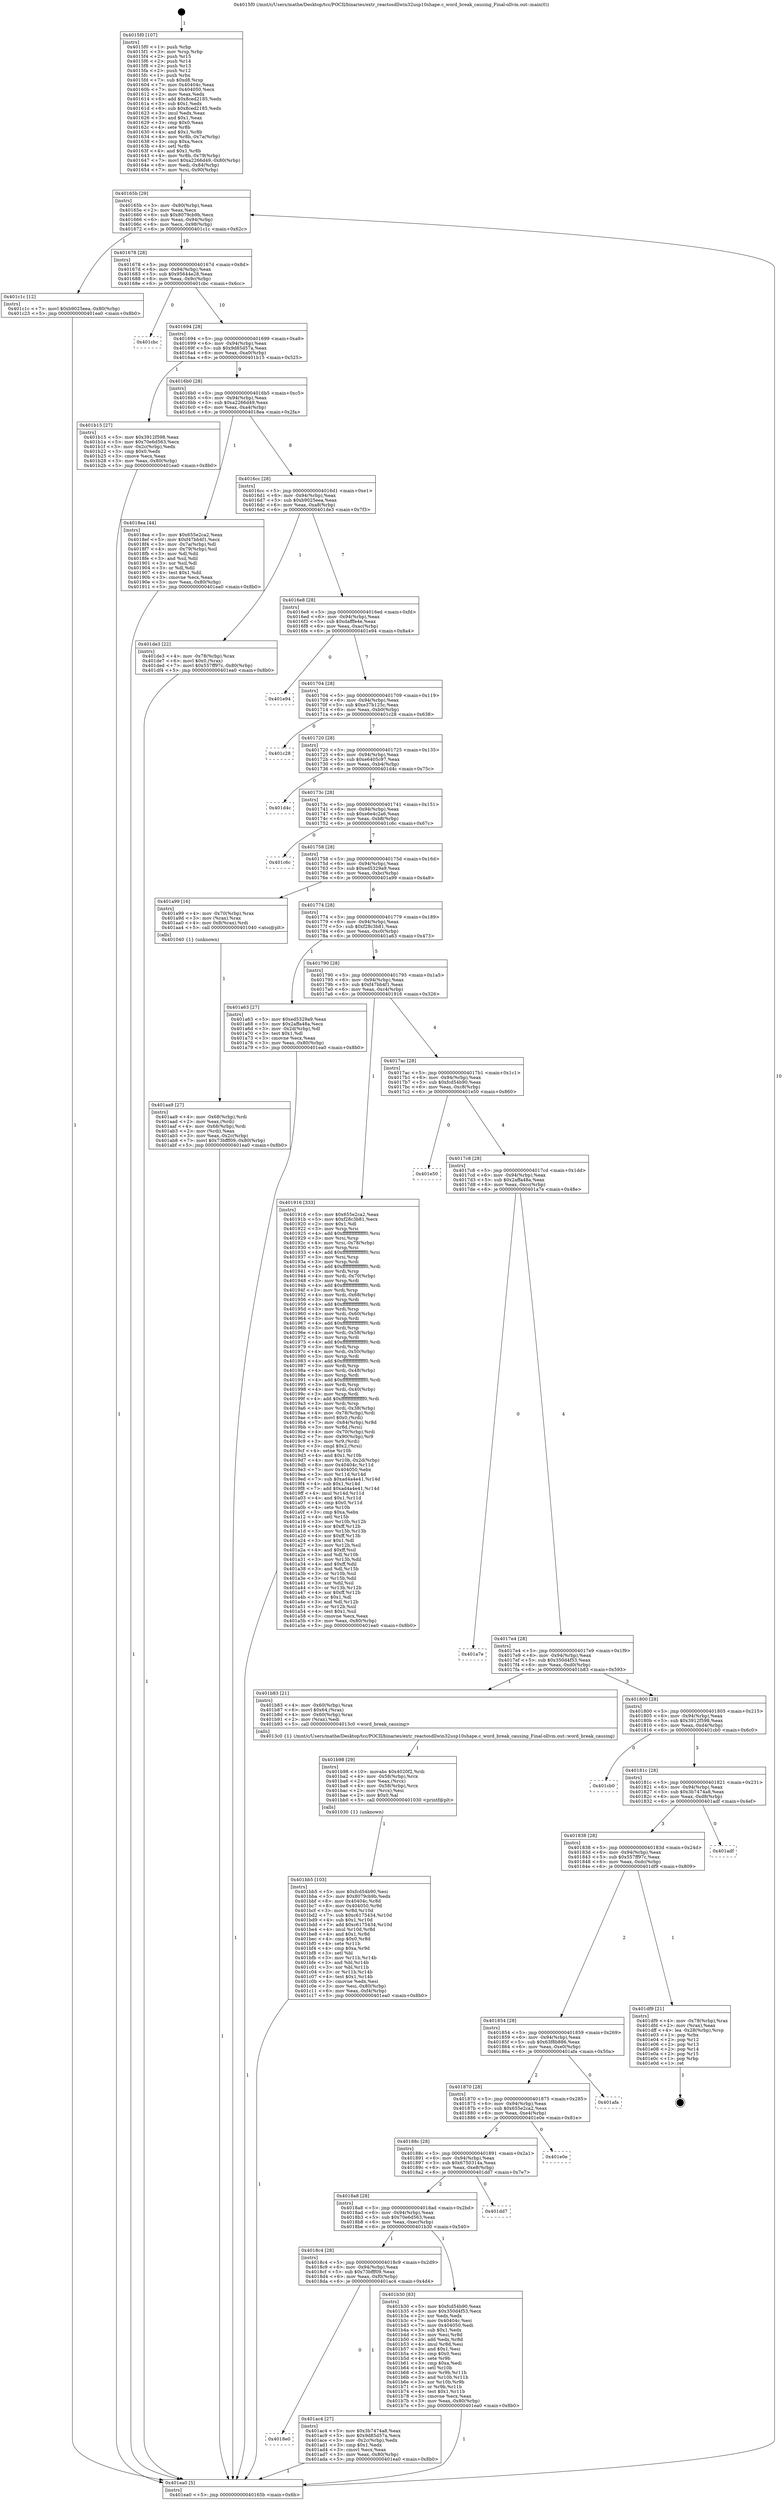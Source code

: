 digraph "0x4015f0" {
  label = "0x4015f0 (/mnt/c/Users/mathe/Desktop/tcc/POCII/binaries/extr_reactosdllwin32usp10shape.c_word_break_causing_Final-ollvm.out::main(0))"
  labelloc = "t"
  node[shape=record]

  Entry [label="",width=0.3,height=0.3,shape=circle,fillcolor=black,style=filled]
  "0x40165b" [label="{
     0x40165b [29]\l
     | [instrs]\l
     &nbsp;&nbsp;0x40165b \<+3\>: mov -0x80(%rbp),%eax\l
     &nbsp;&nbsp;0x40165e \<+2\>: mov %eax,%ecx\l
     &nbsp;&nbsp;0x401660 \<+6\>: sub $0x8079cb9b,%ecx\l
     &nbsp;&nbsp;0x401666 \<+6\>: mov %eax,-0x94(%rbp)\l
     &nbsp;&nbsp;0x40166c \<+6\>: mov %ecx,-0x98(%rbp)\l
     &nbsp;&nbsp;0x401672 \<+6\>: je 0000000000401c1c \<main+0x62c\>\l
  }"]
  "0x401c1c" [label="{
     0x401c1c [12]\l
     | [instrs]\l
     &nbsp;&nbsp;0x401c1c \<+7\>: movl $0xb9025eea,-0x80(%rbp)\l
     &nbsp;&nbsp;0x401c23 \<+5\>: jmp 0000000000401ea0 \<main+0x8b0\>\l
  }"]
  "0x401678" [label="{
     0x401678 [28]\l
     | [instrs]\l
     &nbsp;&nbsp;0x401678 \<+5\>: jmp 000000000040167d \<main+0x8d\>\l
     &nbsp;&nbsp;0x40167d \<+6\>: mov -0x94(%rbp),%eax\l
     &nbsp;&nbsp;0x401683 \<+5\>: sub $0x95644e28,%eax\l
     &nbsp;&nbsp;0x401688 \<+6\>: mov %eax,-0x9c(%rbp)\l
     &nbsp;&nbsp;0x40168e \<+6\>: je 0000000000401cbc \<main+0x6cc\>\l
  }"]
  Exit [label="",width=0.3,height=0.3,shape=circle,fillcolor=black,style=filled,peripheries=2]
  "0x401cbc" [label="{
     0x401cbc\l
  }", style=dashed]
  "0x401694" [label="{
     0x401694 [28]\l
     | [instrs]\l
     &nbsp;&nbsp;0x401694 \<+5\>: jmp 0000000000401699 \<main+0xa9\>\l
     &nbsp;&nbsp;0x401699 \<+6\>: mov -0x94(%rbp),%eax\l
     &nbsp;&nbsp;0x40169f \<+5\>: sub $0x9d85d57a,%eax\l
     &nbsp;&nbsp;0x4016a4 \<+6\>: mov %eax,-0xa0(%rbp)\l
     &nbsp;&nbsp;0x4016aa \<+6\>: je 0000000000401b15 \<main+0x525\>\l
  }"]
  "0x401bb5" [label="{
     0x401bb5 [103]\l
     | [instrs]\l
     &nbsp;&nbsp;0x401bb5 \<+5\>: mov $0xfcd54b90,%esi\l
     &nbsp;&nbsp;0x401bba \<+5\>: mov $0x8079cb9b,%edx\l
     &nbsp;&nbsp;0x401bbf \<+8\>: mov 0x40404c,%r8d\l
     &nbsp;&nbsp;0x401bc7 \<+8\>: mov 0x404050,%r9d\l
     &nbsp;&nbsp;0x401bcf \<+3\>: mov %r8d,%r10d\l
     &nbsp;&nbsp;0x401bd2 \<+7\>: sub $0xc6175434,%r10d\l
     &nbsp;&nbsp;0x401bd9 \<+4\>: sub $0x1,%r10d\l
     &nbsp;&nbsp;0x401bdd \<+7\>: add $0xc6175434,%r10d\l
     &nbsp;&nbsp;0x401be4 \<+4\>: imul %r10d,%r8d\l
     &nbsp;&nbsp;0x401be8 \<+4\>: and $0x1,%r8d\l
     &nbsp;&nbsp;0x401bec \<+4\>: cmp $0x0,%r8d\l
     &nbsp;&nbsp;0x401bf0 \<+4\>: sete %r11b\l
     &nbsp;&nbsp;0x401bf4 \<+4\>: cmp $0xa,%r9d\l
     &nbsp;&nbsp;0x401bf8 \<+3\>: setl %bl\l
     &nbsp;&nbsp;0x401bfb \<+3\>: mov %r11b,%r14b\l
     &nbsp;&nbsp;0x401bfe \<+3\>: and %bl,%r14b\l
     &nbsp;&nbsp;0x401c01 \<+3\>: xor %bl,%r11b\l
     &nbsp;&nbsp;0x401c04 \<+3\>: or %r11b,%r14b\l
     &nbsp;&nbsp;0x401c07 \<+4\>: test $0x1,%r14b\l
     &nbsp;&nbsp;0x401c0b \<+3\>: cmovne %edx,%esi\l
     &nbsp;&nbsp;0x401c0e \<+3\>: mov %esi,-0x80(%rbp)\l
     &nbsp;&nbsp;0x401c11 \<+6\>: mov %eax,-0xf4(%rbp)\l
     &nbsp;&nbsp;0x401c17 \<+5\>: jmp 0000000000401ea0 \<main+0x8b0\>\l
  }"]
  "0x401b15" [label="{
     0x401b15 [27]\l
     | [instrs]\l
     &nbsp;&nbsp;0x401b15 \<+5\>: mov $0x3912f598,%eax\l
     &nbsp;&nbsp;0x401b1a \<+5\>: mov $0x70e6d563,%ecx\l
     &nbsp;&nbsp;0x401b1f \<+3\>: mov -0x2c(%rbp),%edx\l
     &nbsp;&nbsp;0x401b22 \<+3\>: cmp $0x0,%edx\l
     &nbsp;&nbsp;0x401b25 \<+3\>: cmove %ecx,%eax\l
     &nbsp;&nbsp;0x401b28 \<+3\>: mov %eax,-0x80(%rbp)\l
     &nbsp;&nbsp;0x401b2b \<+5\>: jmp 0000000000401ea0 \<main+0x8b0\>\l
  }"]
  "0x4016b0" [label="{
     0x4016b0 [28]\l
     | [instrs]\l
     &nbsp;&nbsp;0x4016b0 \<+5\>: jmp 00000000004016b5 \<main+0xc5\>\l
     &nbsp;&nbsp;0x4016b5 \<+6\>: mov -0x94(%rbp),%eax\l
     &nbsp;&nbsp;0x4016bb \<+5\>: sub $0xa2266d49,%eax\l
     &nbsp;&nbsp;0x4016c0 \<+6\>: mov %eax,-0xa4(%rbp)\l
     &nbsp;&nbsp;0x4016c6 \<+6\>: je 00000000004018ea \<main+0x2fa\>\l
  }"]
  "0x401b98" [label="{
     0x401b98 [29]\l
     | [instrs]\l
     &nbsp;&nbsp;0x401b98 \<+10\>: movabs $0x4020f2,%rdi\l
     &nbsp;&nbsp;0x401ba2 \<+4\>: mov -0x58(%rbp),%rcx\l
     &nbsp;&nbsp;0x401ba6 \<+2\>: mov %eax,(%rcx)\l
     &nbsp;&nbsp;0x401ba8 \<+4\>: mov -0x58(%rbp),%rcx\l
     &nbsp;&nbsp;0x401bac \<+2\>: mov (%rcx),%esi\l
     &nbsp;&nbsp;0x401bae \<+2\>: mov $0x0,%al\l
     &nbsp;&nbsp;0x401bb0 \<+5\>: call 0000000000401030 \<printf@plt\>\l
     | [calls]\l
     &nbsp;&nbsp;0x401030 \{1\} (unknown)\l
  }"]
  "0x4018ea" [label="{
     0x4018ea [44]\l
     | [instrs]\l
     &nbsp;&nbsp;0x4018ea \<+5\>: mov $0x655e2ca2,%eax\l
     &nbsp;&nbsp;0x4018ef \<+5\>: mov $0xf47bb4f1,%ecx\l
     &nbsp;&nbsp;0x4018f4 \<+3\>: mov -0x7a(%rbp),%dl\l
     &nbsp;&nbsp;0x4018f7 \<+4\>: mov -0x79(%rbp),%sil\l
     &nbsp;&nbsp;0x4018fb \<+3\>: mov %dl,%dil\l
     &nbsp;&nbsp;0x4018fe \<+3\>: and %sil,%dil\l
     &nbsp;&nbsp;0x401901 \<+3\>: xor %sil,%dl\l
     &nbsp;&nbsp;0x401904 \<+3\>: or %dl,%dil\l
     &nbsp;&nbsp;0x401907 \<+4\>: test $0x1,%dil\l
     &nbsp;&nbsp;0x40190b \<+3\>: cmovne %ecx,%eax\l
     &nbsp;&nbsp;0x40190e \<+3\>: mov %eax,-0x80(%rbp)\l
     &nbsp;&nbsp;0x401911 \<+5\>: jmp 0000000000401ea0 \<main+0x8b0\>\l
  }"]
  "0x4016cc" [label="{
     0x4016cc [28]\l
     | [instrs]\l
     &nbsp;&nbsp;0x4016cc \<+5\>: jmp 00000000004016d1 \<main+0xe1\>\l
     &nbsp;&nbsp;0x4016d1 \<+6\>: mov -0x94(%rbp),%eax\l
     &nbsp;&nbsp;0x4016d7 \<+5\>: sub $0xb9025eea,%eax\l
     &nbsp;&nbsp;0x4016dc \<+6\>: mov %eax,-0xa8(%rbp)\l
     &nbsp;&nbsp;0x4016e2 \<+6\>: je 0000000000401de3 \<main+0x7f3\>\l
  }"]
  "0x401ea0" [label="{
     0x401ea0 [5]\l
     | [instrs]\l
     &nbsp;&nbsp;0x401ea0 \<+5\>: jmp 000000000040165b \<main+0x6b\>\l
  }"]
  "0x4015f0" [label="{
     0x4015f0 [107]\l
     | [instrs]\l
     &nbsp;&nbsp;0x4015f0 \<+1\>: push %rbp\l
     &nbsp;&nbsp;0x4015f1 \<+3\>: mov %rsp,%rbp\l
     &nbsp;&nbsp;0x4015f4 \<+2\>: push %r15\l
     &nbsp;&nbsp;0x4015f6 \<+2\>: push %r14\l
     &nbsp;&nbsp;0x4015f8 \<+2\>: push %r13\l
     &nbsp;&nbsp;0x4015fa \<+2\>: push %r12\l
     &nbsp;&nbsp;0x4015fc \<+1\>: push %rbx\l
     &nbsp;&nbsp;0x4015fd \<+7\>: sub $0xd8,%rsp\l
     &nbsp;&nbsp;0x401604 \<+7\>: mov 0x40404c,%eax\l
     &nbsp;&nbsp;0x40160b \<+7\>: mov 0x404050,%ecx\l
     &nbsp;&nbsp;0x401612 \<+2\>: mov %eax,%edx\l
     &nbsp;&nbsp;0x401614 \<+6\>: add $0x8ced2185,%edx\l
     &nbsp;&nbsp;0x40161a \<+3\>: sub $0x1,%edx\l
     &nbsp;&nbsp;0x40161d \<+6\>: sub $0x8ced2185,%edx\l
     &nbsp;&nbsp;0x401623 \<+3\>: imul %edx,%eax\l
     &nbsp;&nbsp;0x401626 \<+3\>: and $0x1,%eax\l
     &nbsp;&nbsp;0x401629 \<+3\>: cmp $0x0,%eax\l
     &nbsp;&nbsp;0x40162c \<+4\>: sete %r8b\l
     &nbsp;&nbsp;0x401630 \<+4\>: and $0x1,%r8b\l
     &nbsp;&nbsp;0x401634 \<+4\>: mov %r8b,-0x7a(%rbp)\l
     &nbsp;&nbsp;0x401638 \<+3\>: cmp $0xa,%ecx\l
     &nbsp;&nbsp;0x40163b \<+4\>: setl %r8b\l
     &nbsp;&nbsp;0x40163f \<+4\>: and $0x1,%r8b\l
     &nbsp;&nbsp;0x401643 \<+4\>: mov %r8b,-0x79(%rbp)\l
     &nbsp;&nbsp;0x401647 \<+7\>: movl $0xa2266d49,-0x80(%rbp)\l
     &nbsp;&nbsp;0x40164e \<+6\>: mov %edi,-0x84(%rbp)\l
     &nbsp;&nbsp;0x401654 \<+7\>: mov %rsi,-0x90(%rbp)\l
  }"]
  "0x4018e0" [label="{
     0x4018e0\l
  }", style=dashed]
  "0x401de3" [label="{
     0x401de3 [22]\l
     | [instrs]\l
     &nbsp;&nbsp;0x401de3 \<+4\>: mov -0x78(%rbp),%rax\l
     &nbsp;&nbsp;0x401de7 \<+6\>: movl $0x0,(%rax)\l
     &nbsp;&nbsp;0x401ded \<+7\>: movl $0x557ff97c,-0x80(%rbp)\l
     &nbsp;&nbsp;0x401df4 \<+5\>: jmp 0000000000401ea0 \<main+0x8b0\>\l
  }"]
  "0x4016e8" [label="{
     0x4016e8 [28]\l
     | [instrs]\l
     &nbsp;&nbsp;0x4016e8 \<+5\>: jmp 00000000004016ed \<main+0xfd\>\l
     &nbsp;&nbsp;0x4016ed \<+6\>: mov -0x94(%rbp),%eax\l
     &nbsp;&nbsp;0x4016f3 \<+5\>: sub $0xdafffe4e,%eax\l
     &nbsp;&nbsp;0x4016f8 \<+6\>: mov %eax,-0xac(%rbp)\l
     &nbsp;&nbsp;0x4016fe \<+6\>: je 0000000000401e94 \<main+0x8a4\>\l
  }"]
  "0x401ac4" [label="{
     0x401ac4 [27]\l
     | [instrs]\l
     &nbsp;&nbsp;0x401ac4 \<+5\>: mov $0x3b7474a8,%eax\l
     &nbsp;&nbsp;0x401ac9 \<+5\>: mov $0x9d85d57a,%ecx\l
     &nbsp;&nbsp;0x401ace \<+3\>: mov -0x2c(%rbp),%edx\l
     &nbsp;&nbsp;0x401ad1 \<+3\>: cmp $0x1,%edx\l
     &nbsp;&nbsp;0x401ad4 \<+3\>: cmovl %ecx,%eax\l
     &nbsp;&nbsp;0x401ad7 \<+3\>: mov %eax,-0x80(%rbp)\l
     &nbsp;&nbsp;0x401ada \<+5\>: jmp 0000000000401ea0 \<main+0x8b0\>\l
  }"]
  "0x401e94" [label="{
     0x401e94\l
  }", style=dashed]
  "0x401704" [label="{
     0x401704 [28]\l
     | [instrs]\l
     &nbsp;&nbsp;0x401704 \<+5\>: jmp 0000000000401709 \<main+0x119\>\l
     &nbsp;&nbsp;0x401709 \<+6\>: mov -0x94(%rbp),%eax\l
     &nbsp;&nbsp;0x40170f \<+5\>: sub $0xe37b125c,%eax\l
     &nbsp;&nbsp;0x401714 \<+6\>: mov %eax,-0xb0(%rbp)\l
     &nbsp;&nbsp;0x40171a \<+6\>: je 0000000000401c28 \<main+0x638\>\l
  }"]
  "0x4018c4" [label="{
     0x4018c4 [28]\l
     | [instrs]\l
     &nbsp;&nbsp;0x4018c4 \<+5\>: jmp 00000000004018c9 \<main+0x2d9\>\l
     &nbsp;&nbsp;0x4018c9 \<+6\>: mov -0x94(%rbp),%eax\l
     &nbsp;&nbsp;0x4018cf \<+5\>: sub $0x73bfff09,%eax\l
     &nbsp;&nbsp;0x4018d4 \<+6\>: mov %eax,-0xf0(%rbp)\l
     &nbsp;&nbsp;0x4018da \<+6\>: je 0000000000401ac4 \<main+0x4d4\>\l
  }"]
  "0x401c28" [label="{
     0x401c28\l
  }", style=dashed]
  "0x401720" [label="{
     0x401720 [28]\l
     | [instrs]\l
     &nbsp;&nbsp;0x401720 \<+5\>: jmp 0000000000401725 \<main+0x135\>\l
     &nbsp;&nbsp;0x401725 \<+6\>: mov -0x94(%rbp),%eax\l
     &nbsp;&nbsp;0x40172b \<+5\>: sub $0xe6405c97,%eax\l
     &nbsp;&nbsp;0x401730 \<+6\>: mov %eax,-0xb4(%rbp)\l
     &nbsp;&nbsp;0x401736 \<+6\>: je 0000000000401d4c \<main+0x75c\>\l
  }"]
  "0x401b30" [label="{
     0x401b30 [83]\l
     | [instrs]\l
     &nbsp;&nbsp;0x401b30 \<+5\>: mov $0xfcd54b90,%eax\l
     &nbsp;&nbsp;0x401b35 \<+5\>: mov $0x350d4f53,%ecx\l
     &nbsp;&nbsp;0x401b3a \<+2\>: xor %edx,%edx\l
     &nbsp;&nbsp;0x401b3c \<+7\>: mov 0x40404c,%esi\l
     &nbsp;&nbsp;0x401b43 \<+7\>: mov 0x404050,%edi\l
     &nbsp;&nbsp;0x401b4a \<+3\>: sub $0x1,%edx\l
     &nbsp;&nbsp;0x401b4d \<+3\>: mov %esi,%r8d\l
     &nbsp;&nbsp;0x401b50 \<+3\>: add %edx,%r8d\l
     &nbsp;&nbsp;0x401b53 \<+4\>: imul %r8d,%esi\l
     &nbsp;&nbsp;0x401b57 \<+3\>: and $0x1,%esi\l
     &nbsp;&nbsp;0x401b5a \<+3\>: cmp $0x0,%esi\l
     &nbsp;&nbsp;0x401b5d \<+4\>: sete %r9b\l
     &nbsp;&nbsp;0x401b61 \<+3\>: cmp $0xa,%edi\l
     &nbsp;&nbsp;0x401b64 \<+4\>: setl %r10b\l
     &nbsp;&nbsp;0x401b68 \<+3\>: mov %r9b,%r11b\l
     &nbsp;&nbsp;0x401b6b \<+3\>: and %r10b,%r11b\l
     &nbsp;&nbsp;0x401b6e \<+3\>: xor %r10b,%r9b\l
     &nbsp;&nbsp;0x401b71 \<+3\>: or %r9b,%r11b\l
     &nbsp;&nbsp;0x401b74 \<+4\>: test $0x1,%r11b\l
     &nbsp;&nbsp;0x401b78 \<+3\>: cmovne %ecx,%eax\l
     &nbsp;&nbsp;0x401b7b \<+3\>: mov %eax,-0x80(%rbp)\l
     &nbsp;&nbsp;0x401b7e \<+5\>: jmp 0000000000401ea0 \<main+0x8b0\>\l
  }"]
  "0x401d4c" [label="{
     0x401d4c\l
  }", style=dashed]
  "0x40173c" [label="{
     0x40173c [28]\l
     | [instrs]\l
     &nbsp;&nbsp;0x40173c \<+5\>: jmp 0000000000401741 \<main+0x151\>\l
     &nbsp;&nbsp;0x401741 \<+6\>: mov -0x94(%rbp),%eax\l
     &nbsp;&nbsp;0x401747 \<+5\>: sub $0xe6e4c2a6,%eax\l
     &nbsp;&nbsp;0x40174c \<+6\>: mov %eax,-0xb8(%rbp)\l
     &nbsp;&nbsp;0x401752 \<+6\>: je 0000000000401c6c \<main+0x67c\>\l
  }"]
  "0x4018a8" [label="{
     0x4018a8 [28]\l
     | [instrs]\l
     &nbsp;&nbsp;0x4018a8 \<+5\>: jmp 00000000004018ad \<main+0x2bd\>\l
     &nbsp;&nbsp;0x4018ad \<+6\>: mov -0x94(%rbp),%eax\l
     &nbsp;&nbsp;0x4018b3 \<+5\>: sub $0x70e6d563,%eax\l
     &nbsp;&nbsp;0x4018b8 \<+6\>: mov %eax,-0xec(%rbp)\l
     &nbsp;&nbsp;0x4018be \<+6\>: je 0000000000401b30 \<main+0x540\>\l
  }"]
  "0x401c6c" [label="{
     0x401c6c\l
  }", style=dashed]
  "0x401758" [label="{
     0x401758 [28]\l
     | [instrs]\l
     &nbsp;&nbsp;0x401758 \<+5\>: jmp 000000000040175d \<main+0x16d\>\l
     &nbsp;&nbsp;0x40175d \<+6\>: mov -0x94(%rbp),%eax\l
     &nbsp;&nbsp;0x401763 \<+5\>: sub $0xed5329a9,%eax\l
     &nbsp;&nbsp;0x401768 \<+6\>: mov %eax,-0xbc(%rbp)\l
     &nbsp;&nbsp;0x40176e \<+6\>: je 0000000000401a99 \<main+0x4a9\>\l
  }"]
  "0x401dd7" [label="{
     0x401dd7\l
  }", style=dashed]
  "0x401a99" [label="{
     0x401a99 [16]\l
     | [instrs]\l
     &nbsp;&nbsp;0x401a99 \<+4\>: mov -0x70(%rbp),%rax\l
     &nbsp;&nbsp;0x401a9d \<+3\>: mov (%rax),%rax\l
     &nbsp;&nbsp;0x401aa0 \<+4\>: mov 0x8(%rax),%rdi\l
     &nbsp;&nbsp;0x401aa4 \<+5\>: call 0000000000401040 \<atoi@plt\>\l
     | [calls]\l
     &nbsp;&nbsp;0x401040 \{1\} (unknown)\l
  }"]
  "0x401774" [label="{
     0x401774 [28]\l
     | [instrs]\l
     &nbsp;&nbsp;0x401774 \<+5\>: jmp 0000000000401779 \<main+0x189\>\l
     &nbsp;&nbsp;0x401779 \<+6\>: mov -0x94(%rbp),%eax\l
     &nbsp;&nbsp;0x40177f \<+5\>: sub $0xf28c3b81,%eax\l
     &nbsp;&nbsp;0x401784 \<+6\>: mov %eax,-0xc0(%rbp)\l
     &nbsp;&nbsp;0x40178a \<+6\>: je 0000000000401a63 \<main+0x473\>\l
  }"]
  "0x40188c" [label="{
     0x40188c [28]\l
     | [instrs]\l
     &nbsp;&nbsp;0x40188c \<+5\>: jmp 0000000000401891 \<main+0x2a1\>\l
     &nbsp;&nbsp;0x401891 \<+6\>: mov -0x94(%rbp),%eax\l
     &nbsp;&nbsp;0x401897 \<+5\>: sub $0x6750314a,%eax\l
     &nbsp;&nbsp;0x40189c \<+6\>: mov %eax,-0xe8(%rbp)\l
     &nbsp;&nbsp;0x4018a2 \<+6\>: je 0000000000401dd7 \<main+0x7e7\>\l
  }"]
  "0x401a63" [label="{
     0x401a63 [27]\l
     | [instrs]\l
     &nbsp;&nbsp;0x401a63 \<+5\>: mov $0xed5329a9,%eax\l
     &nbsp;&nbsp;0x401a68 \<+5\>: mov $0x2affa48a,%ecx\l
     &nbsp;&nbsp;0x401a6d \<+3\>: mov -0x2d(%rbp),%dl\l
     &nbsp;&nbsp;0x401a70 \<+3\>: test $0x1,%dl\l
     &nbsp;&nbsp;0x401a73 \<+3\>: cmovne %ecx,%eax\l
     &nbsp;&nbsp;0x401a76 \<+3\>: mov %eax,-0x80(%rbp)\l
     &nbsp;&nbsp;0x401a79 \<+5\>: jmp 0000000000401ea0 \<main+0x8b0\>\l
  }"]
  "0x401790" [label="{
     0x401790 [28]\l
     | [instrs]\l
     &nbsp;&nbsp;0x401790 \<+5\>: jmp 0000000000401795 \<main+0x1a5\>\l
     &nbsp;&nbsp;0x401795 \<+6\>: mov -0x94(%rbp),%eax\l
     &nbsp;&nbsp;0x40179b \<+5\>: sub $0xf47bb4f1,%eax\l
     &nbsp;&nbsp;0x4017a0 \<+6\>: mov %eax,-0xc4(%rbp)\l
     &nbsp;&nbsp;0x4017a6 \<+6\>: je 0000000000401916 \<main+0x326\>\l
  }"]
  "0x401e0e" [label="{
     0x401e0e\l
  }", style=dashed]
  "0x401916" [label="{
     0x401916 [333]\l
     | [instrs]\l
     &nbsp;&nbsp;0x401916 \<+5\>: mov $0x655e2ca2,%eax\l
     &nbsp;&nbsp;0x40191b \<+5\>: mov $0xf28c3b81,%ecx\l
     &nbsp;&nbsp;0x401920 \<+2\>: mov $0x1,%dl\l
     &nbsp;&nbsp;0x401922 \<+3\>: mov %rsp,%rsi\l
     &nbsp;&nbsp;0x401925 \<+4\>: add $0xfffffffffffffff0,%rsi\l
     &nbsp;&nbsp;0x401929 \<+3\>: mov %rsi,%rsp\l
     &nbsp;&nbsp;0x40192c \<+4\>: mov %rsi,-0x78(%rbp)\l
     &nbsp;&nbsp;0x401930 \<+3\>: mov %rsp,%rsi\l
     &nbsp;&nbsp;0x401933 \<+4\>: add $0xfffffffffffffff0,%rsi\l
     &nbsp;&nbsp;0x401937 \<+3\>: mov %rsi,%rsp\l
     &nbsp;&nbsp;0x40193a \<+3\>: mov %rsp,%rdi\l
     &nbsp;&nbsp;0x40193d \<+4\>: add $0xfffffffffffffff0,%rdi\l
     &nbsp;&nbsp;0x401941 \<+3\>: mov %rdi,%rsp\l
     &nbsp;&nbsp;0x401944 \<+4\>: mov %rdi,-0x70(%rbp)\l
     &nbsp;&nbsp;0x401948 \<+3\>: mov %rsp,%rdi\l
     &nbsp;&nbsp;0x40194b \<+4\>: add $0xfffffffffffffff0,%rdi\l
     &nbsp;&nbsp;0x40194f \<+3\>: mov %rdi,%rsp\l
     &nbsp;&nbsp;0x401952 \<+4\>: mov %rdi,-0x68(%rbp)\l
     &nbsp;&nbsp;0x401956 \<+3\>: mov %rsp,%rdi\l
     &nbsp;&nbsp;0x401959 \<+4\>: add $0xfffffffffffffff0,%rdi\l
     &nbsp;&nbsp;0x40195d \<+3\>: mov %rdi,%rsp\l
     &nbsp;&nbsp;0x401960 \<+4\>: mov %rdi,-0x60(%rbp)\l
     &nbsp;&nbsp;0x401964 \<+3\>: mov %rsp,%rdi\l
     &nbsp;&nbsp;0x401967 \<+4\>: add $0xfffffffffffffff0,%rdi\l
     &nbsp;&nbsp;0x40196b \<+3\>: mov %rdi,%rsp\l
     &nbsp;&nbsp;0x40196e \<+4\>: mov %rdi,-0x58(%rbp)\l
     &nbsp;&nbsp;0x401972 \<+3\>: mov %rsp,%rdi\l
     &nbsp;&nbsp;0x401975 \<+4\>: add $0xfffffffffffffff0,%rdi\l
     &nbsp;&nbsp;0x401979 \<+3\>: mov %rdi,%rsp\l
     &nbsp;&nbsp;0x40197c \<+4\>: mov %rdi,-0x50(%rbp)\l
     &nbsp;&nbsp;0x401980 \<+3\>: mov %rsp,%rdi\l
     &nbsp;&nbsp;0x401983 \<+4\>: add $0xfffffffffffffff0,%rdi\l
     &nbsp;&nbsp;0x401987 \<+3\>: mov %rdi,%rsp\l
     &nbsp;&nbsp;0x40198a \<+4\>: mov %rdi,-0x48(%rbp)\l
     &nbsp;&nbsp;0x40198e \<+3\>: mov %rsp,%rdi\l
     &nbsp;&nbsp;0x401991 \<+4\>: add $0xfffffffffffffff0,%rdi\l
     &nbsp;&nbsp;0x401995 \<+3\>: mov %rdi,%rsp\l
     &nbsp;&nbsp;0x401998 \<+4\>: mov %rdi,-0x40(%rbp)\l
     &nbsp;&nbsp;0x40199c \<+3\>: mov %rsp,%rdi\l
     &nbsp;&nbsp;0x40199f \<+4\>: add $0xfffffffffffffff0,%rdi\l
     &nbsp;&nbsp;0x4019a3 \<+3\>: mov %rdi,%rsp\l
     &nbsp;&nbsp;0x4019a6 \<+4\>: mov %rdi,-0x38(%rbp)\l
     &nbsp;&nbsp;0x4019aa \<+4\>: mov -0x78(%rbp),%rdi\l
     &nbsp;&nbsp;0x4019ae \<+6\>: movl $0x0,(%rdi)\l
     &nbsp;&nbsp;0x4019b4 \<+7\>: mov -0x84(%rbp),%r8d\l
     &nbsp;&nbsp;0x4019bb \<+3\>: mov %r8d,(%rsi)\l
     &nbsp;&nbsp;0x4019be \<+4\>: mov -0x70(%rbp),%rdi\l
     &nbsp;&nbsp;0x4019c2 \<+7\>: mov -0x90(%rbp),%r9\l
     &nbsp;&nbsp;0x4019c9 \<+3\>: mov %r9,(%rdi)\l
     &nbsp;&nbsp;0x4019cc \<+3\>: cmpl $0x2,(%rsi)\l
     &nbsp;&nbsp;0x4019cf \<+4\>: setne %r10b\l
     &nbsp;&nbsp;0x4019d3 \<+4\>: and $0x1,%r10b\l
     &nbsp;&nbsp;0x4019d7 \<+4\>: mov %r10b,-0x2d(%rbp)\l
     &nbsp;&nbsp;0x4019db \<+8\>: mov 0x40404c,%r11d\l
     &nbsp;&nbsp;0x4019e3 \<+7\>: mov 0x404050,%ebx\l
     &nbsp;&nbsp;0x4019ea \<+3\>: mov %r11d,%r14d\l
     &nbsp;&nbsp;0x4019ed \<+7\>: sub $0xad4a4e41,%r14d\l
     &nbsp;&nbsp;0x4019f4 \<+4\>: sub $0x1,%r14d\l
     &nbsp;&nbsp;0x4019f8 \<+7\>: add $0xad4a4e41,%r14d\l
     &nbsp;&nbsp;0x4019ff \<+4\>: imul %r14d,%r11d\l
     &nbsp;&nbsp;0x401a03 \<+4\>: and $0x1,%r11d\l
     &nbsp;&nbsp;0x401a07 \<+4\>: cmp $0x0,%r11d\l
     &nbsp;&nbsp;0x401a0b \<+4\>: sete %r10b\l
     &nbsp;&nbsp;0x401a0f \<+3\>: cmp $0xa,%ebx\l
     &nbsp;&nbsp;0x401a12 \<+4\>: setl %r15b\l
     &nbsp;&nbsp;0x401a16 \<+3\>: mov %r10b,%r12b\l
     &nbsp;&nbsp;0x401a19 \<+4\>: xor $0xff,%r12b\l
     &nbsp;&nbsp;0x401a1d \<+3\>: mov %r15b,%r13b\l
     &nbsp;&nbsp;0x401a20 \<+4\>: xor $0xff,%r13b\l
     &nbsp;&nbsp;0x401a24 \<+3\>: xor $0x1,%dl\l
     &nbsp;&nbsp;0x401a27 \<+3\>: mov %r12b,%sil\l
     &nbsp;&nbsp;0x401a2a \<+4\>: and $0xff,%sil\l
     &nbsp;&nbsp;0x401a2e \<+3\>: and %dl,%r10b\l
     &nbsp;&nbsp;0x401a31 \<+3\>: mov %r13b,%dil\l
     &nbsp;&nbsp;0x401a34 \<+4\>: and $0xff,%dil\l
     &nbsp;&nbsp;0x401a38 \<+3\>: and %dl,%r15b\l
     &nbsp;&nbsp;0x401a3b \<+3\>: or %r10b,%sil\l
     &nbsp;&nbsp;0x401a3e \<+3\>: or %r15b,%dil\l
     &nbsp;&nbsp;0x401a41 \<+3\>: xor %dil,%sil\l
     &nbsp;&nbsp;0x401a44 \<+3\>: or %r13b,%r12b\l
     &nbsp;&nbsp;0x401a47 \<+4\>: xor $0xff,%r12b\l
     &nbsp;&nbsp;0x401a4b \<+3\>: or $0x1,%dl\l
     &nbsp;&nbsp;0x401a4e \<+3\>: and %dl,%r12b\l
     &nbsp;&nbsp;0x401a51 \<+3\>: or %r12b,%sil\l
     &nbsp;&nbsp;0x401a54 \<+4\>: test $0x1,%sil\l
     &nbsp;&nbsp;0x401a58 \<+3\>: cmovne %ecx,%eax\l
     &nbsp;&nbsp;0x401a5b \<+3\>: mov %eax,-0x80(%rbp)\l
     &nbsp;&nbsp;0x401a5e \<+5\>: jmp 0000000000401ea0 \<main+0x8b0\>\l
  }"]
  "0x4017ac" [label="{
     0x4017ac [28]\l
     | [instrs]\l
     &nbsp;&nbsp;0x4017ac \<+5\>: jmp 00000000004017b1 \<main+0x1c1\>\l
     &nbsp;&nbsp;0x4017b1 \<+6\>: mov -0x94(%rbp),%eax\l
     &nbsp;&nbsp;0x4017b7 \<+5\>: sub $0xfcd54b90,%eax\l
     &nbsp;&nbsp;0x4017bc \<+6\>: mov %eax,-0xc8(%rbp)\l
     &nbsp;&nbsp;0x4017c2 \<+6\>: je 0000000000401e50 \<main+0x860\>\l
  }"]
  "0x401870" [label="{
     0x401870 [28]\l
     | [instrs]\l
     &nbsp;&nbsp;0x401870 \<+5\>: jmp 0000000000401875 \<main+0x285\>\l
     &nbsp;&nbsp;0x401875 \<+6\>: mov -0x94(%rbp),%eax\l
     &nbsp;&nbsp;0x40187b \<+5\>: sub $0x655e2ca2,%eax\l
     &nbsp;&nbsp;0x401880 \<+6\>: mov %eax,-0xe4(%rbp)\l
     &nbsp;&nbsp;0x401886 \<+6\>: je 0000000000401e0e \<main+0x81e\>\l
  }"]
  "0x401aa9" [label="{
     0x401aa9 [27]\l
     | [instrs]\l
     &nbsp;&nbsp;0x401aa9 \<+4\>: mov -0x68(%rbp),%rdi\l
     &nbsp;&nbsp;0x401aad \<+2\>: mov %eax,(%rdi)\l
     &nbsp;&nbsp;0x401aaf \<+4\>: mov -0x68(%rbp),%rdi\l
     &nbsp;&nbsp;0x401ab3 \<+2\>: mov (%rdi),%eax\l
     &nbsp;&nbsp;0x401ab5 \<+3\>: mov %eax,-0x2c(%rbp)\l
     &nbsp;&nbsp;0x401ab8 \<+7\>: movl $0x73bfff09,-0x80(%rbp)\l
     &nbsp;&nbsp;0x401abf \<+5\>: jmp 0000000000401ea0 \<main+0x8b0\>\l
  }"]
  "0x401afa" [label="{
     0x401afa\l
  }", style=dashed]
  "0x401e50" [label="{
     0x401e50\l
  }", style=dashed]
  "0x4017c8" [label="{
     0x4017c8 [28]\l
     | [instrs]\l
     &nbsp;&nbsp;0x4017c8 \<+5\>: jmp 00000000004017cd \<main+0x1dd\>\l
     &nbsp;&nbsp;0x4017cd \<+6\>: mov -0x94(%rbp),%eax\l
     &nbsp;&nbsp;0x4017d3 \<+5\>: sub $0x2affa48a,%eax\l
     &nbsp;&nbsp;0x4017d8 \<+6\>: mov %eax,-0xcc(%rbp)\l
     &nbsp;&nbsp;0x4017de \<+6\>: je 0000000000401a7e \<main+0x48e\>\l
  }"]
  "0x401854" [label="{
     0x401854 [28]\l
     | [instrs]\l
     &nbsp;&nbsp;0x401854 \<+5\>: jmp 0000000000401859 \<main+0x269\>\l
     &nbsp;&nbsp;0x401859 \<+6\>: mov -0x94(%rbp),%eax\l
     &nbsp;&nbsp;0x40185f \<+5\>: sub $0x63f8b886,%eax\l
     &nbsp;&nbsp;0x401864 \<+6\>: mov %eax,-0xe0(%rbp)\l
     &nbsp;&nbsp;0x40186a \<+6\>: je 0000000000401afa \<main+0x50a\>\l
  }"]
  "0x401a7e" [label="{
     0x401a7e\l
  }", style=dashed]
  "0x4017e4" [label="{
     0x4017e4 [28]\l
     | [instrs]\l
     &nbsp;&nbsp;0x4017e4 \<+5\>: jmp 00000000004017e9 \<main+0x1f9\>\l
     &nbsp;&nbsp;0x4017e9 \<+6\>: mov -0x94(%rbp),%eax\l
     &nbsp;&nbsp;0x4017ef \<+5\>: sub $0x350d4f53,%eax\l
     &nbsp;&nbsp;0x4017f4 \<+6\>: mov %eax,-0xd0(%rbp)\l
     &nbsp;&nbsp;0x4017fa \<+6\>: je 0000000000401b83 \<main+0x593\>\l
  }"]
  "0x401df9" [label="{
     0x401df9 [21]\l
     | [instrs]\l
     &nbsp;&nbsp;0x401df9 \<+4\>: mov -0x78(%rbp),%rax\l
     &nbsp;&nbsp;0x401dfd \<+2\>: mov (%rax),%eax\l
     &nbsp;&nbsp;0x401dff \<+4\>: lea -0x28(%rbp),%rsp\l
     &nbsp;&nbsp;0x401e03 \<+1\>: pop %rbx\l
     &nbsp;&nbsp;0x401e04 \<+2\>: pop %r12\l
     &nbsp;&nbsp;0x401e06 \<+2\>: pop %r13\l
     &nbsp;&nbsp;0x401e08 \<+2\>: pop %r14\l
     &nbsp;&nbsp;0x401e0a \<+2\>: pop %r15\l
     &nbsp;&nbsp;0x401e0c \<+1\>: pop %rbp\l
     &nbsp;&nbsp;0x401e0d \<+1\>: ret\l
  }"]
  "0x401b83" [label="{
     0x401b83 [21]\l
     | [instrs]\l
     &nbsp;&nbsp;0x401b83 \<+4\>: mov -0x60(%rbp),%rax\l
     &nbsp;&nbsp;0x401b87 \<+6\>: movl $0x64,(%rax)\l
     &nbsp;&nbsp;0x401b8d \<+4\>: mov -0x60(%rbp),%rax\l
     &nbsp;&nbsp;0x401b91 \<+2\>: mov (%rax),%edi\l
     &nbsp;&nbsp;0x401b93 \<+5\>: call 00000000004013c0 \<word_break_causing\>\l
     | [calls]\l
     &nbsp;&nbsp;0x4013c0 \{1\} (/mnt/c/Users/mathe/Desktop/tcc/POCII/binaries/extr_reactosdllwin32usp10shape.c_word_break_causing_Final-ollvm.out::word_break_causing)\l
  }"]
  "0x401800" [label="{
     0x401800 [28]\l
     | [instrs]\l
     &nbsp;&nbsp;0x401800 \<+5\>: jmp 0000000000401805 \<main+0x215\>\l
     &nbsp;&nbsp;0x401805 \<+6\>: mov -0x94(%rbp),%eax\l
     &nbsp;&nbsp;0x40180b \<+5\>: sub $0x3912f598,%eax\l
     &nbsp;&nbsp;0x401810 \<+6\>: mov %eax,-0xd4(%rbp)\l
     &nbsp;&nbsp;0x401816 \<+6\>: je 0000000000401cb0 \<main+0x6c0\>\l
  }"]
  "0x401838" [label="{
     0x401838 [28]\l
     | [instrs]\l
     &nbsp;&nbsp;0x401838 \<+5\>: jmp 000000000040183d \<main+0x24d\>\l
     &nbsp;&nbsp;0x40183d \<+6\>: mov -0x94(%rbp),%eax\l
     &nbsp;&nbsp;0x401843 \<+5\>: sub $0x557ff97c,%eax\l
     &nbsp;&nbsp;0x401848 \<+6\>: mov %eax,-0xdc(%rbp)\l
     &nbsp;&nbsp;0x40184e \<+6\>: je 0000000000401df9 \<main+0x809\>\l
  }"]
  "0x401cb0" [label="{
     0x401cb0\l
  }", style=dashed]
  "0x40181c" [label="{
     0x40181c [28]\l
     | [instrs]\l
     &nbsp;&nbsp;0x40181c \<+5\>: jmp 0000000000401821 \<main+0x231\>\l
     &nbsp;&nbsp;0x401821 \<+6\>: mov -0x94(%rbp),%eax\l
     &nbsp;&nbsp;0x401827 \<+5\>: sub $0x3b7474a8,%eax\l
     &nbsp;&nbsp;0x40182c \<+6\>: mov %eax,-0xd8(%rbp)\l
     &nbsp;&nbsp;0x401832 \<+6\>: je 0000000000401adf \<main+0x4ef\>\l
  }"]
  "0x401adf" [label="{
     0x401adf\l
  }", style=dashed]
  Entry -> "0x4015f0" [label=" 1"]
  "0x40165b" -> "0x401c1c" [label=" 1"]
  "0x40165b" -> "0x401678" [label=" 10"]
  "0x401df9" -> Exit [label=" 1"]
  "0x401678" -> "0x401cbc" [label=" 0"]
  "0x401678" -> "0x401694" [label=" 10"]
  "0x401de3" -> "0x401ea0" [label=" 1"]
  "0x401694" -> "0x401b15" [label=" 1"]
  "0x401694" -> "0x4016b0" [label=" 9"]
  "0x401c1c" -> "0x401ea0" [label=" 1"]
  "0x4016b0" -> "0x4018ea" [label=" 1"]
  "0x4016b0" -> "0x4016cc" [label=" 8"]
  "0x4018ea" -> "0x401ea0" [label=" 1"]
  "0x4015f0" -> "0x40165b" [label=" 1"]
  "0x401ea0" -> "0x40165b" [label=" 10"]
  "0x401bb5" -> "0x401ea0" [label=" 1"]
  "0x4016cc" -> "0x401de3" [label=" 1"]
  "0x4016cc" -> "0x4016e8" [label=" 7"]
  "0x401b98" -> "0x401bb5" [label=" 1"]
  "0x4016e8" -> "0x401e94" [label=" 0"]
  "0x4016e8" -> "0x401704" [label=" 7"]
  "0x401b83" -> "0x401b98" [label=" 1"]
  "0x401704" -> "0x401c28" [label=" 0"]
  "0x401704" -> "0x401720" [label=" 7"]
  "0x401b15" -> "0x401ea0" [label=" 1"]
  "0x401720" -> "0x401d4c" [label=" 0"]
  "0x401720" -> "0x40173c" [label=" 7"]
  "0x401ac4" -> "0x401ea0" [label=" 1"]
  "0x40173c" -> "0x401c6c" [label=" 0"]
  "0x40173c" -> "0x401758" [label=" 7"]
  "0x4018c4" -> "0x401ac4" [label=" 1"]
  "0x401758" -> "0x401a99" [label=" 1"]
  "0x401758" -> "0x401774" [label=" 6"]
  "0x401b30" -> "0x401ea0" [label=" 1"]
  "0x401774" -> "0x401a63" [label=" 1"]
  "0x401774" -> "0x401790" [label=" 5"]
  "0x4018a8" -> "0x401b30" [label=" 1"]
  "0x401790" -> "0x401916" [label=" 1"]
  "0x401790" -> "0x4017ac" [label=" 4"]
  "0x4018c4" -> "0x4018e0" [label=" 0"]
  "0x401916" -> "0x401ea0" [label=" 1"]
  "0x401a63" -> "0x401ea0" [label=" 1"]
  "0x401a99" -> "0x401aa9" [label=" 1"]
  "0x401aa9" -> "0x401ea0" [label=" 1"]
  "0x40188c" -> "0x401dd7" [label=" 0"]
  "0x4017ac" -> "0x401e50" [label=" 0"]
  "0x4017ac" -> "0x4017c8" [label=" 4"]
  "0x4018a8" -> "0x4018c4" [label=" 1"]
  "0x4017c8" -> "0x401a7e" [label=" 0"]
  "0x4017c8" -> "0x4017e4" [label=" 4"]
  "0x401870" -> "0x401e0e" [label=" 0"]
  "0x4017e4" -> "0x401b83" [label=" 1"]
  "0x4017e4" -> "0x401800" [label=" 3"]
  "0x40188c" -> "0x4018a8" [label=" 2"]
  "0x401800" -> "0x401cb0" [label=" 0"]
  "0x401800" -> "0x40181c" [label=" 3"]
  "0x401854" -> "0x401afa" [label=" 0"]
  "0x40181c" -> "0x401adf" [label=" 0"]
  "0x40181c" -> "0x401838" [label=" 3"]
  "0x401854" -> "0x401870" [label=" 2"]
  "0x401838" -> "0x401df9" [label=" 1"]
  "0x401838" -> "0x401854" [label=" 2"]
  "0x401870" -> "0x40188c" [label=" 2"]
}
